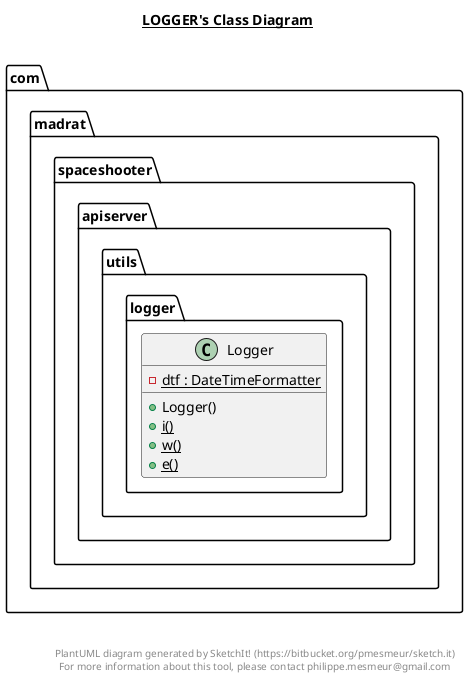 @startuml

title __LOGGER's Class Diagram__\n

  package com.madrat.spaceshooter.apiserver {
    package com.madrat.spaceshooter.apiserver.utils.logger {
      class Logger {
          {static} - dtf : DateTimeFormatter
          + Logger()
          {static} + i()
          {static} + w()
          {static} + e()
      }
    }
  }
  



right footer


PlantUML diagram generated by SketchIt! (https://bitbucket.org/pmesmeur/sketch.it)
For more information about this tool, please contact philippe.mesmeur@gmail.com
endfooter

@enduml
